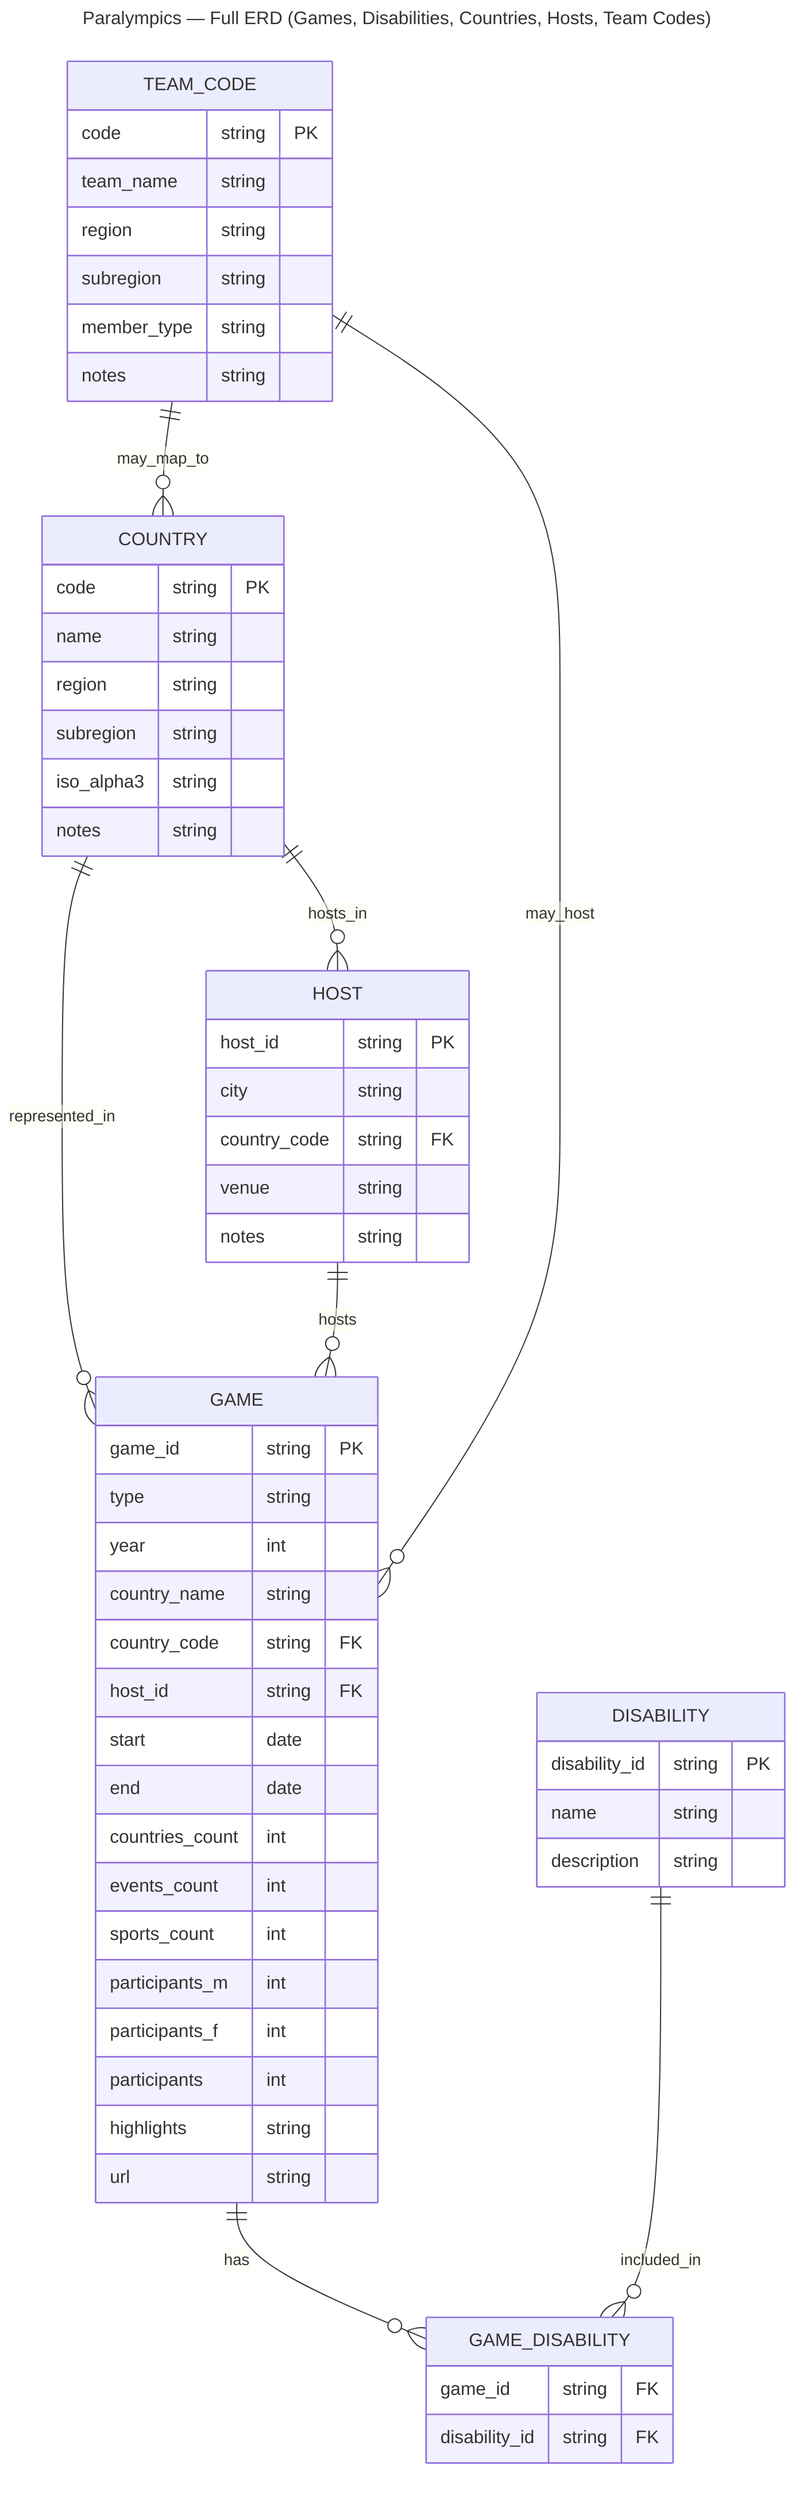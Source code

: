 ---
title: Paralympics — Full ERD (Games, Disabilities, Countries, Hosts, Team Codes)
created: 2025-10-29
---

erDiagram
    %% Full ERD covering: games_df, disability_df, country_df, host_df, df_codes (team_codes)

    %% GAME entity (from games_df)
    %% Notes: country_name is the raw name in games sheet; country_code can optionally map to COUNTRY.code; host_id links to HOST
    GAME {
        game_id string PK
        type string
        year int
        country_name string
        country_code string FK
        host_id string FK
        start date
        end date
        countries_count int
        events_count int
        sports_count int
        participants_m int
        participants_f int
        participants int
        highlights string
        url string
    }

    %% DISABILITY catalogue (disability_df)
    %% Notes: derived by splitting games.disabilities_included into canonical disability names
    DISABILITY {
        disability_id string PK
        name string
        description string
    }

    %% Many-to-many between GAME and DISABILITY
    GAME_DISABILITY {
        game_id string FK
        disability_id string FK
    }

    %% COUNTRY dimension (country_df) - normalized country attributes
    COUNTRY {
        code string PK
        name string
        region string
        subregion string
        iso_alpha3 string
        notes string
    }

    %% HOST entity (host_df) - host city / venue info
    HOST {
        host_id string PK
        city string
        country_code string FK
        venue string
        notes string
    }

    %% TEAM_CODE (df_codes / team_codes sheet)
    TEAM_CODE {
        code string PK
        team_name string
        region string
        subregion string
        member_type string
        notes string
    }

    %% Relationships
    COUNTRY ||--o{ GAME : "represented_in"
    COUNTRY ||--o{ HOST : "hosts_in"
    HOST ||--o{ GAME : "hosts"

    GAME ||--o{ GAME_DISABILITY : "has"
    DISABILITY ||--o{ GAME_DISABILITY : "included_in"

    TEAM_CODE ||--o{ COUNTRY : "may_map_to"
    TEAM_CODE ||--o{ GAME : "may_host"

    %% Note: mapping from TEAM_CODE -> GAME is optional and requires a mapping between game.country_name and TEAM_CODE.team_name/code